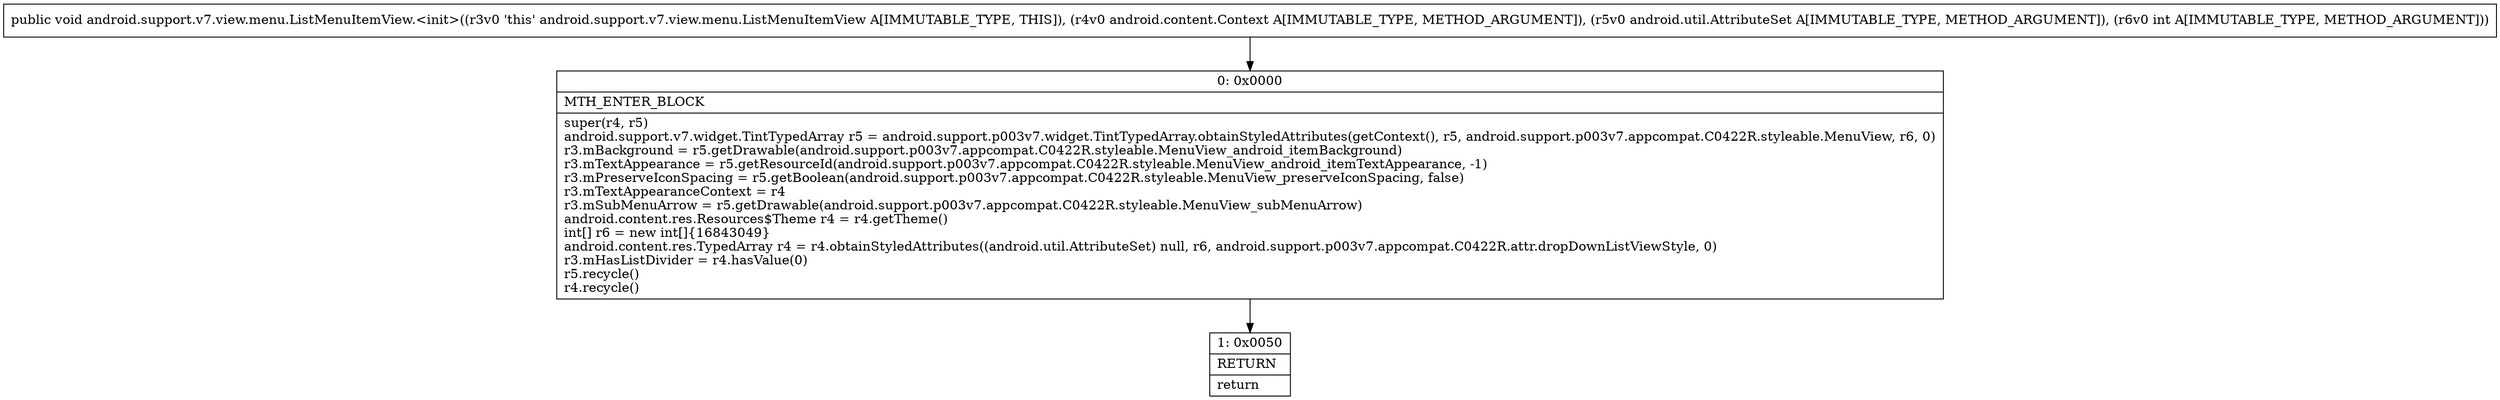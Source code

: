 digraph "CFG forandroid.support.v7.view.menu.ListMenuItemView.\<init\>(Landroid\/content\/Context;Landroid\/util\/AttributeSet;I)V" {
Node_0 [shape=record,label="{0\:\ 0x0000|MTH_ENTER_BLOCK\l|super(r4, r5)\landroid.support.v7.widget.TintTypedArray r5 = android.support.p003v7.widget.TintTypedArray.obtainStyledAttributes(getContext(), r5, android.support.p003v7.appcompat.C0422R.styleable.MenuView, r6, 0)\lr3.mBackground = r5.getDrawable(android.support.p003v7.appcompat.C0422R.styleable.MenuView_android_itemBackground)\lr3.mTextAppearance = r5.getResourceId(android.support.p003v7.appcompat.C0422R.styleable.MenuView_android_itemTextAppearance, \-1)\lr3.mPreserveIconSpacing = r5.getBoolean(android.support.p003v7.appcompat.C0422R.styleable.MenuView_preserveIconSpacing, false)\lr3.mTextAppearanceContext = r4\lr3.mSubMenuArrow = r5.getDrawable(android.support.p003v7.appcompat.C0422R.styleable.MenuView_subMenuArrow)\landroid.content.res.Resources$Theme r4 = r4.getTheme()\lint[] r6 = new int[]\{16843049\}\landroid.content.res.TypedArray r4 = r4.obtainStyledAttributes((android.util.AttributeSet) null, r6, android.support.p003v7.appcompat.C0422R.attr.dropDownListViewStyle, 0)\lr3.mHasListDivider = r4.hasValue(0)\lr5.recycle()\lr4.recycle()\l}"];
Node_1 [shape=record,label="{1\:\ 0x0050|RETURN\l|return\l}"];
MethodNode[shape=record,label="{public void android.support.v7.view.menu.ListMenuItemView.\<init\>((r3v0 'this' android.support.v7.view.menu.ListMenuItemView A[IMMUTABLE_TYPE, THIS]), (r4v0 android.content.Context A[IMMUTABLE_TYPE, METHOD_ARGUMENT]), (r5v0 android.util.AttributeSet A[IMMUTABLE_TYPE, METHOD_ARGUMENT]), (r6v0 int A[IMMUTABLE_TYPE, METHOD_ARGUMENT])) }"];
MethodNode -> Node_0;
Node_0 -> Node_1;
}

